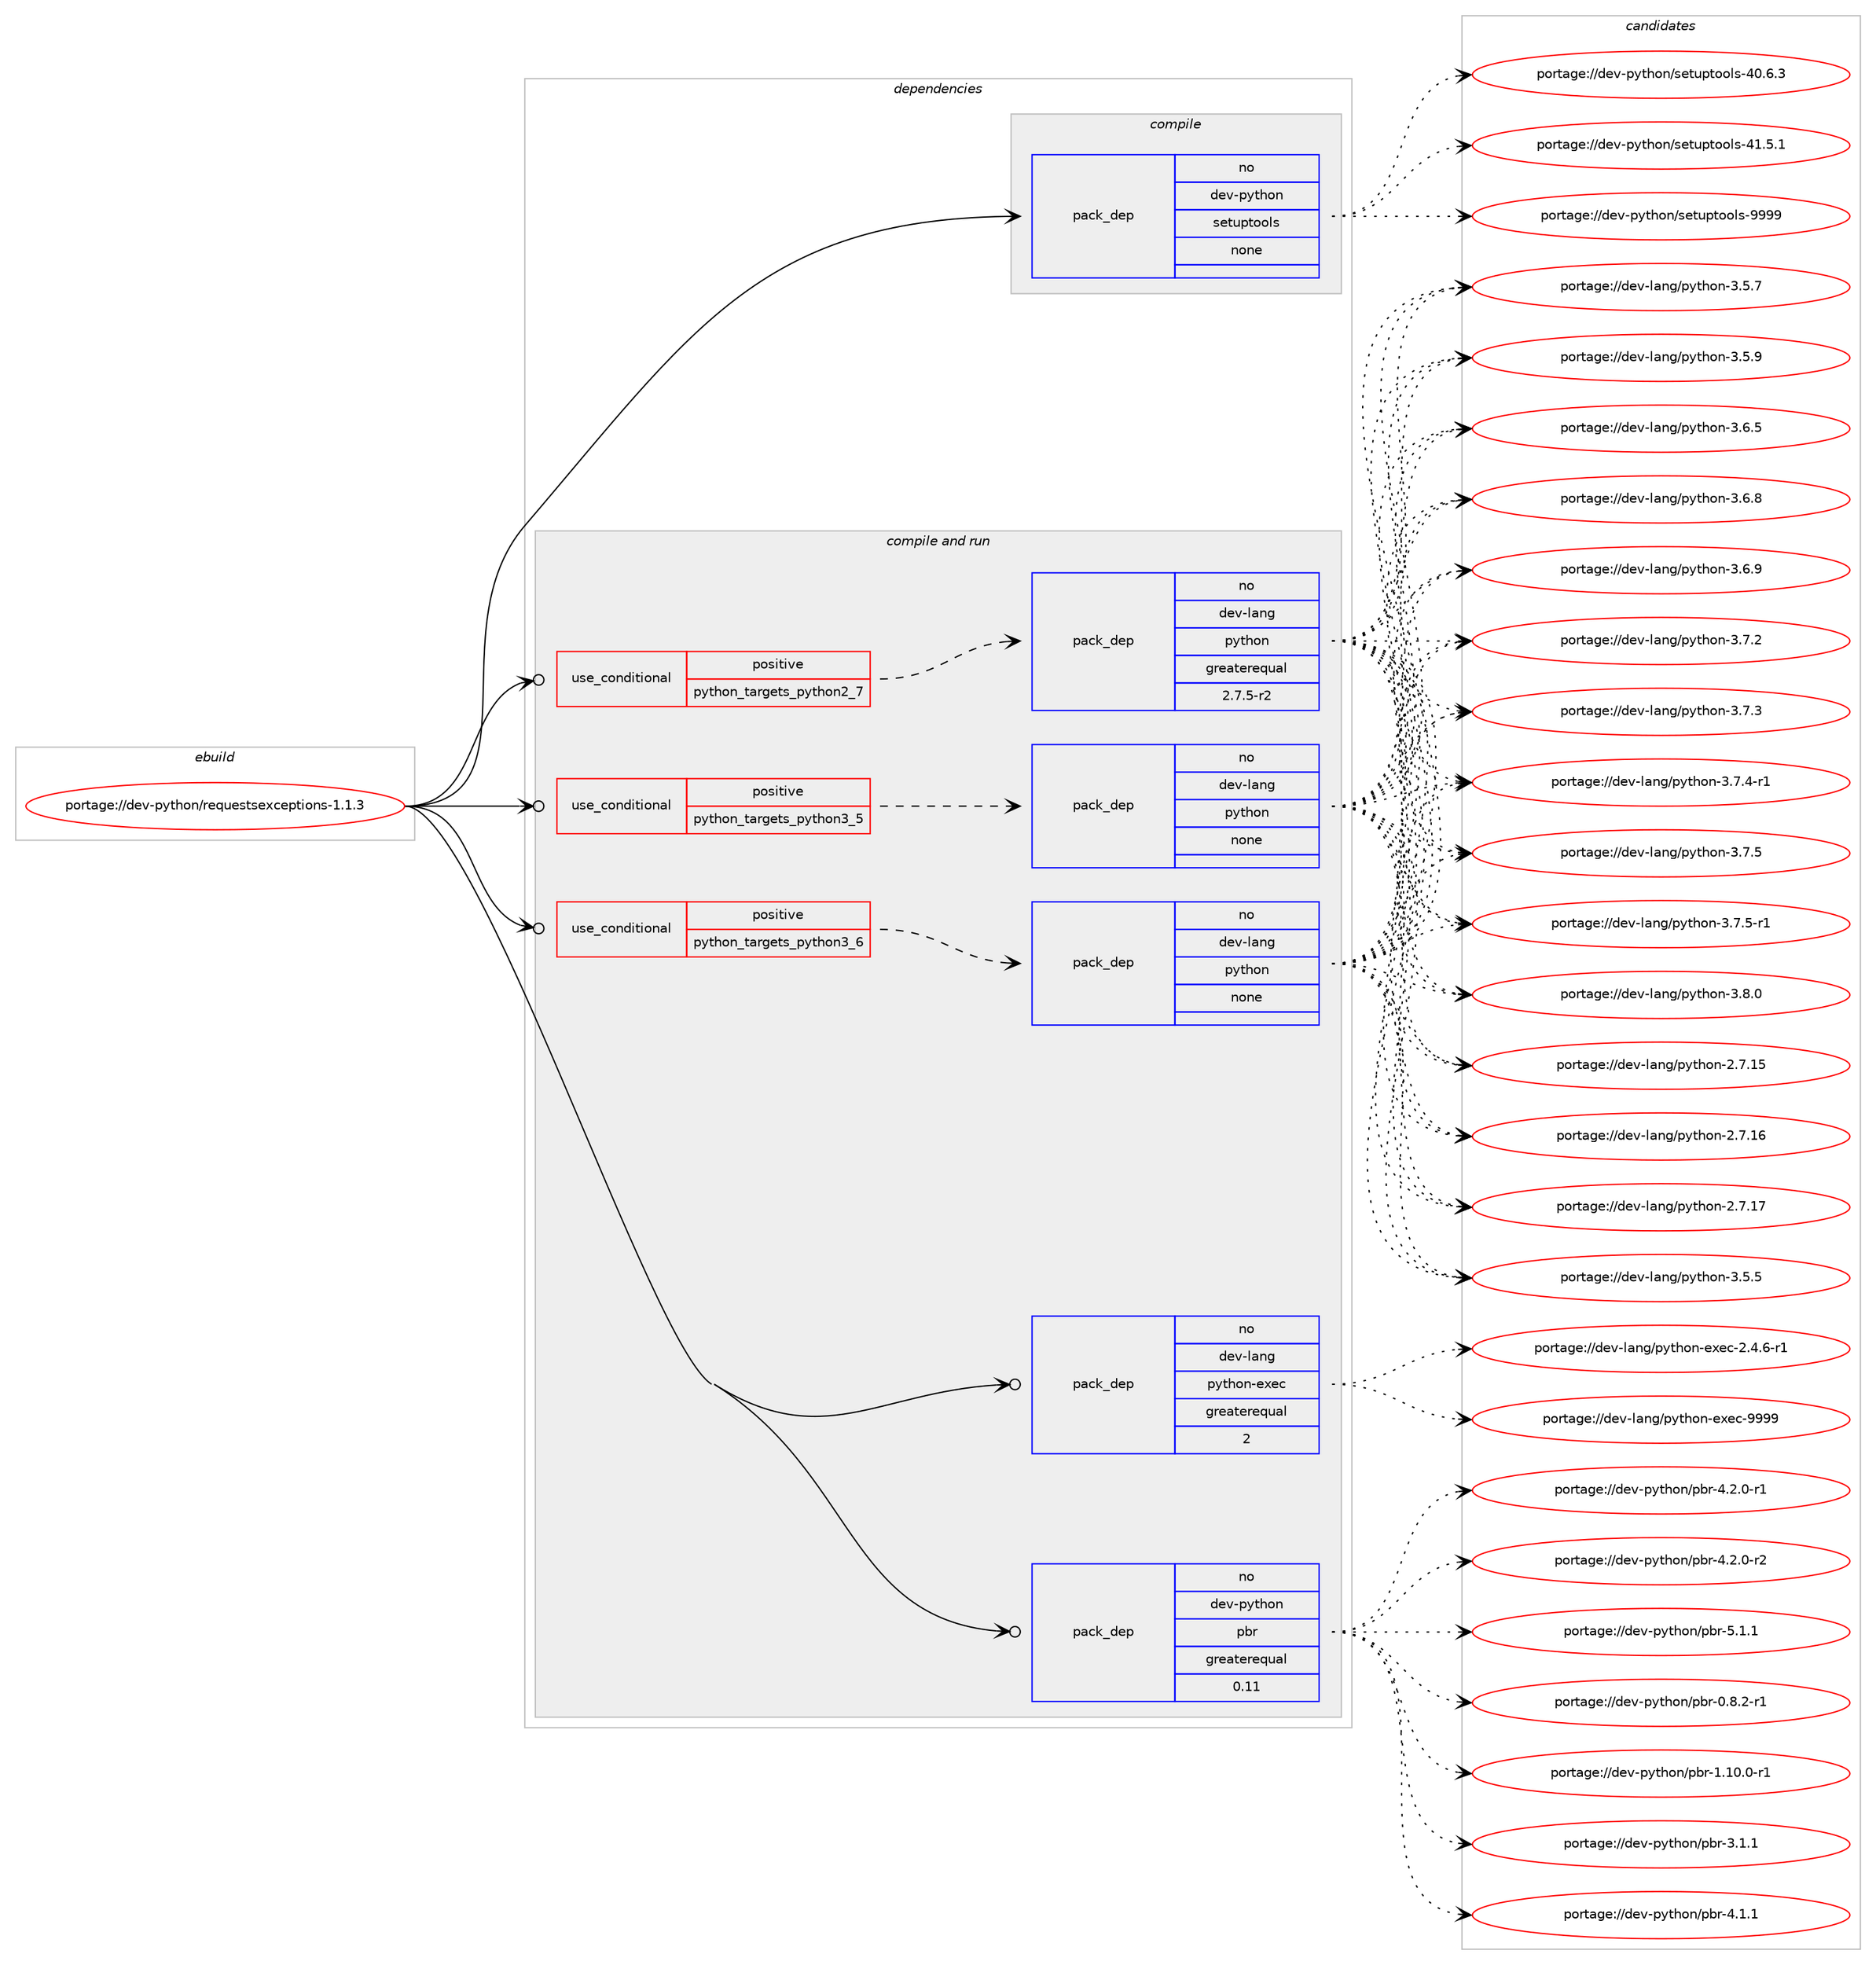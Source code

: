 digraph prolog {

# *************
# Graph options
# *************

newrank=true;
concentrate=true;
compound=true;
graph [rankdir=LR,fontname=Helvetica,fontsize=10,ranksep=1.5];#, ranksep=2.5, nodesep=0.2];
edge  [arrowhead=vee];
node  [fontname=Helvetica,fontsize=10];

# **********
# The ebuild
# **********

subgraph cluster_leftcol {
color=gray;
rank=same;
label=<<i>ebuild</i>>;
id [label="portage://dev-python/requestsexceptions-1.1.3", color=red, width=4, href="../dev-python/requestsexceptions-1.1.3.svg"];
}

# ****************
# The dependencies
# ****************

subgraph cluster_midcol {
color=gray;
label=<<i>dependencies</i>>;
subgraph cluster_compile {
fillcolor="#eeeeee";
style=filled;
label=<<i>compile</i>>;
subgraph pack128967 {
dependency170355 [label=<<TABLE BORDER="0" CELLBORDER="1" CELLSPACING="0" CELLPADDING="4" WIDTH="220"><TR><TD ROWSPAN="6" CELLPADDING="30">pack_dep</TD></TR><TR><TD WIDTH="110">no</TD></TR><TR><TD>dev-python</TD></TR><TR><TD>setuptools</TD></TR><TR><TD>none</TD></TR><TR><TD></TD></TR></TABLE>>, shape=none, color=blue];
}
id:e -> dependency170355:w [weight=20,style="solid",arrowhead="vee"];
}
subgraph cluster_compileandrun {
fillcolor="#eeeeee";
style=filled;
label=<<i>compile and run</i>>;
subgraph cond37985 {
dependency170356 [label=<<TABLE BORDER="0" CELLBORDER="1" CELLSPACING="0" CELLPADDING="4"><TR><TD ROWSPAN="3" CELLPADDING="10">use_conditional</TD></TR><TR><TD>positive</TD></TR><TR><TD>python_targets_python2_7</TD></TR></TABLE>>, shape=none, color=red];
subgraph pack128968 {
dependency170357 [label=<<TABLE BORDER="0" CELLBORDER="1" CELLSPACING="0" CELLPADDING="4" WIDTH="220"><TR><TD ROWSPAN="6" CELLPADDING="30">pack_dep</TD></TR><TR><TD WIDTH="110">no</TD></TR><TR><TD>dev-lang</TD></TR><TR><TD>python</TD></TR><TR><TD>greaterequal</TD></TR><TR><TD>2.7.5-r2</TD></TR></TABLE>>, shape=none, color=blue];
}
dependency170356:e -> dependency170357:w [weight=20,style="dashed",arrowhead="vee"];
}
id:e -> dependency170356:w [weight=20,style="solid",arrowhead="odotvee"];
subgraph cond37986 {
dependency170358 [label=<<TABLE BORDER="0" CELLBORDER="1" CELLSPACING="0" CELLPADDING="4"><TR><TD ROWSPAN="3" CELLPADDING="10">use_conditional</TD></TR><TR><TD>positive</TD></TR><TR><TD>python_targets_python3_5</TD></TR></TABLE>>, shape=none, color=red];
subgraph pack128969 {
dependency170359 [label=<<TABLE BORDER="0" CELLBORDER="1" CELLSPACING="0" CELLPADDING="4" WIDTH="220"><TR><TD ROWSPAN="6" CELLPADDING="30">pack_dep</TD></TR><TR><TD WIDTH="110">no</TD></TR><TR><TD>dev-lang</TD></TR><TR><TD>python</TD></TR><TR><TD>none</TD></TR><TR><TD></TD></TR></TABLE>>, shape=none, color=blue];
}
dependency170358:e -> dependency170359:w [weight=20,style="dashed",arrowhead="vee"];
}
id:e -> dependency170358:w [weight=20,style="solid",arrowhead="odotvee"];
subgraph cond37987 {
dependency170360 [label=<<TABLE BORDER="0" CELLBORDER="1" CELLSPACING="0" CELLPADDING="4"><TR><TD ROWSPAN="3" CELLPADDING="10">use_conditional</TD></TR><TR><TD>positive</TD></TR><TR><TD>python_targets_python3_6</TD></TR></TABLE>>, shape=none, color=red];
subgraph pack128970 {
dependency170361 [label=<<TABLE BORDER="0" CELLBORDER="1" CELLSPACING="0" CELLPADDING="4" WIDTH="220"><TR><TD ROWSPAN="6" CELLPADDING="30">pack_dep</TD></TR><TR><TD WIDTH="110">no</TD></TR><TR><TD>dev-lang</TD></TR><TR><TD>python</TD></TR><TR><TD>none</TD></TR><TR><TD></TD></TR></TABLE>>, shape=none, color=blue];
}
dependency170360:e -> dependency170361:w [weight=20,style="dashed",arrowhead="vee"];
}
id:e -> dependency170360:w [weight=20,style="solid",arrowhead="odotvee"];
subgraph pack128971 {
dependency170362 [label=<<TABLE BORDER="0" CELLBORDER="1" CELLSPACING="0" CELLPADDING="4" WIDTH="220"><TR><TD ROWSPAN="6" CELLPADDING="30">pack_dep</TD></TR><TR><TD WIDTH="110">no</TD></TR><TR><TD>dev-lang</TD></TR><TR><TD>python-exec</TD></TR><TR><TD>greaterequal</TD></TR><TR><TD>2</TD></TR></TABLE>>, shape=none, color=blue];
}
id:e -> dependency170362:w [weight=20,style="solid",arrowhead="odotvee"];
subgraph pack128972 {
dependency170363 [label=<<TABLE BORDER="0" CELLBORDER="1" CELLSPACING="0" CELLPADDING="4" WIDTH="220"><TR><TD ROWSPAN="6" CELLPADDING="30">pack_dep</TD></TR><TR><TD WIDTH="110">no</TD></TR><TR><TD>dev-python</TD></TR><TR><TD>pbr</TD></TR><TR><TD>greaterequal</TD></TR><TR><TD>0.11</TD></TR></TABLE>>, shape=none, color=blue];
}
id:e -> dependency170363:w [weight=20,style="solid",arrowhead="odotvee"];
}
subgraph cluster_run {
fillcolor="#eeeeee";
style=filled;
label=<<i>run</i>>;
}
}

# **************
# The candidates
# **************

subgraph cluster_choices {
rank=same;
color=gray;
label=<<i>candidates</i>>;

subgraph choice128967 {
color=black;
nodesep=1;
choiceportage100101118451121211161041111104711510111611711211611111110811545524846544651 [label="portage://dev-python/setuptools-40.6.3", color=red, width=4,href="../dev-python/setuptools-40.6.3.svg"];
choiceportage100101118451121211161041111104711510111611711211611111110811545524946534649 [label="portage://dev-python/setuptools-41.5.1", color=red, width=4,href="../dev-python/setuptools-41.5.1.svg"];
choiceportage10010111845112121116104111110471151011161171121161111111081154557575757 [label="portage://dev-python/setuptools-9999", color=red, width=4,href="../dev-python/setuptools-9999.svg"];
dependency170355:e -> choiceportage100101118451121211161041111104711510111611711211611111110811545524846544651:w [style=dotted,weight="100"];
dependency170355:e -> choiceportage100101118451121211161041111104711510111611711211611111110811545524946534649:w [style=dotted,weight="100"];
dependency170355:e -> choiceportage10010111845112121116104111110471151011161171121161111111081154557575757:w [style=dotted,weight="100"];
}
subgraph choice128968 {
color=black;
nodesep=1;
choiceportage10010111845108971101034711212111610411111045504655464953 [label="portage://dev-lang/python-2.7.15", color=red, width=4,href="../dev-lang/python-2.7.15.svg"];
choiceportage10010111845108971101034711212111610411111045504655464954 [label="portage://dev-lang/python-2.7.16", color=red, width=4,href="../dev-lang/python-2.7.16.svg"];
choiceportage10010111845108971101034711212111610411111045504655464955 [label="portage://dev-lang/python-2.7.17", color=red, width=4,href="../dev-lang/python-2.7.17.svg"];
choiceportage100101118451089711010347112121116104111110455146534653 [label="portage://dev-lang/python-3.5.5", color=red, width=4,href="../dev-lang/python-3.5.5.svg"];
choiceportage100101118451089711010347112121116104111110455146534655 [label="portage://dev-lang/python-3.5.7", color=red, width=4,href="../dev-lang/python-3.5.7.svg"];
choiceportage100101118451089711010347112121116104111110455146534657 [label="portage://dev-lang/python-3.5.9", color=red, width=4,href="../dev-lang/python-3.5.9.svg"];
choiceportage100101118451089711010347112121116104111110455146544653 [label="portage://dev-lang/python-3.6.5", color=red, width=4,href="../dev-lang/python-3.6.5.svg"];
choiceportage100101118451089711010347112121116104111110455146544656 [label="portage://dev-lang/python-3.6.8", color=red, width=4,href="../dev-lang/python-3.6.8.svg"];
choiceportage100101118451089711010347112121116104111110455146544657 [label="portage://dev-lang/python-3.6.9", color=red, width=4,href="../dev-lang/python-3.6.9.svg"];
choiceportage100101118451089711010347112121116104111110455146554650 [label="portage://dev-lang/python-3.7.2", color=red, width=4,href="../dev-lang/python-3.7.2.svg"];
choiceportage100101118451089711010347112121116104111110455146554651 [label="portage://dev-lang/python-3.7.3", color=red, width=4,href="../dev-lang/python-3.7.3.svg"];
choiceportage1001011184510897110103471121211161041111104551465546524511449 [label="portage://dev-lang/python-3.7.4-r1", color=red, width=4,href="../dev-lang/python-3.7.4-r1.svg"];
choiceportage100101118451089711010347112121116104111110455146554653 [label="portage://dev-lang/python-3.7.5", color=red, width=4,href="../dev-lang/python-3.7.5.svg"];
choiceportage1001011184510897110103471121211161041111104551465546534511449 [label="portage://dev-lang/python-3.7.5-r1", color=red, width=4,href="../dev-lang/python-3.7.5-r1.svg"];
choiceportage100101118451089711010347112121116104111110455146564648 [label="portage://dev-lang/python-3.8.0", color=red, width=4,href="../dev-lang/python-3.8.0.svg"];
dependency170357:e -> choiceportage10010111845108971101034711212111610411111045504655464953:w [style=dotted,weight="100"];
dependency170357:e -> choiceportage10010111845108971101034711212111610411111045504655464954:w [style=dotted,weight="100"];
dependency170357:e -> choiceportage10010111845108971101034711212111610411111045504655464955:w [style=dotted,weight="100"];
dependency170357:e -> choiceportage100101118451089711010347112121116104111110455146534653:w [style=dotted,weight="100"];
dependency170357:e -> choiceportage100101118451089711010347112121116104111110455146534655:w [style=dotted,weight="100"];
dependency170357:e -> choiceportage100101118451089711010347112121116104111110455146534657:w [style=dotted,weight="100"];
dependency170357:e -> choiceportage100101118451089711010347112121116104111110455146544653:w [style=dotted,weight="100"];
dependency170357:e -> choiceportage100101118451089711010347112121116104111110455146544656:w [style=dotted,weight="100"];
dependency170357:e -> choiceportage100101118451089711010347112121116104111110455146544657:w [style=dotted,weight="100"];
dependency170357:e -> choiceportage100101118451089711010347112121116104111110455146554650:w [style=dotted,weight="100"];
dependency170357:e -> choiceportage100101118451089711010347112121116104111110455146554651:w [style=dotted,weight="100"];
dependency170357:e -> choiceportage1001011184510897110103471121211161041111104551465546524511449:w [style=dotted,weight="100"];
dependency170357:e -> choiceportage100101118451089711010347112121116104111110455146554653:w [style=dotted,weight="100"];
dependency170357:e -> choiceportage1001011184510897110103471121211161041111104551465546534511449:w [style=dotted,weight="100"];
dependency170357:e -> choiceportage100101118451089711010347112121116104111110455146564648:w [style=dotted,weight="100"];
}
subgraph choice128969 {
color=black;
nodesep=1;
choiceportage10010111845108971101034711212111610411111045504655464953 [label="portage://dev-lang/python-2.7.15", color=red, width=4,href="../dev-lang/python-2.7.15.svg"];
choiceportage10010111845108971101034711212111610411111045504655464954 [label="portage://dev-lang/python-2.7.16", color=red, width=4,href="../dev-lang/python-2.7.16.svg"];
choiceportage10010111845108971101034711212111610411111045504655464955 [label="portage://dev-lang/python-2.7.17", color=red, width=4,href="../dev-lang/python-2.7.17.svg"];
choiceportage100101118451089711010347112121116104111110455146534653 [label="portage://dev-lang/python-3.5.5", color=red, width=4,href="../dev-lang/python-3.5.5.svg"];
choiceportage100101118451089711010347112121116104111110455146534655 [label="portage://dev-lang/python-3.5.7", color=red, width=4,href="../dev-lang/python-3.5.7.svg"];
choiceportage100101118451089711010347112121116104111110455146534657 [label="portage://dev-lang/python-3.5.9", color=red, width=4,href="../dev-lang/python-3.5.9.svg"];
choiceportage100101118451089711010347112121116104111110455146544653 [label="portage://dev-lang/python-3.6.5", color=red, width=4,href="../dev-lang/python-3.6.5.svg"];
choiceportage100101118451089711010347112121116104111110455146544656 [label="portage://dev-lang/python-3.6.8", color=red, width=4,href="../dev-lang/python-3.6.8.svg"];
choiceportage100101118451089711010347112121116104111110455146544657 [label="portage://dev-lang/python-3.6.9", color=red, width=4,href="../dev-lang/python-3.6.9.svg"];
choiceportage100101118451089711010347112121116104111110455146554650 [label="portage://dev-lang/python-3.7.2", color=red, width=4,href="../dev-lang/python-3.7.2.svg"];
choiceportage100101118451089711010347112121116104111110455146554651 [label="portage://dev-lang/python-3.7.3", color=red, width=4,href="../dev-lang/python-3.7.3.svg"];
choiceportage1001011184510897110103471121211161041111104551465546524511449 [label="portage://dev-lang/python-3.7.4-r1", color=red, width=4,href="../dev-lang/python-3.7.4-r1.svg"];
choiceportage100101118451089711010347112121116104111110455146554653 [label="portage://dev-lang/python-3.7.5", color=red, width=4,href="../dev-lang/python-3.7.5.svg"];
choiceportage1001011184510897110103471121211161041111104551465546534511449 [label="portage://dev-lang/python-3.7.5-r1", color=red, width=4,href="../dev-lang/python-3.7.5-r1.svg"];
choiceportage100101118451089711010347112121116104111110455146564648 [label="portage://dev-lang/python-3.8.0", color=red, width=4,href="../dev-lang/python-3.8.0.svg"];
dependency170359:e -> choiceportage10010111845108971101034711212111610411111045504655464953:w [style=dotted,weight="100"];
dependency170359:e -> choiceportage10010111845108971101034711212111610411111045504655464954:w [style=dotted,weight="100"];
dependency170359:e -> choiceportage10010111845108971101034711212111610411111045504655464955:w [style=dotted,weight="100"];
dependency170359:e -> choiceportage100101118451089711010347112121116104111110455146534653:w [style=dotted,weight="100"];
dependency170359:e -> choiceportage100101118451089711010347112121116104111110455146534655:w [style=dotted,weight="100"];
dependency170359:e -> choiceportage100101118451089711010347112121116104111110455146534657:w [style=dotted,weight="100"];
dependency170359:e -> choiceportage100101118451089711010347112121116104111110455146544653:w [style=dotted,weight="100"];
dependency170359:e -> choiceportage100101118451089711010347112121116104111110455146544656:w [style=dotted,weight="100"];
dependency170359:e -> choiceportage100101118451089711010347112121116104111110455146544657:w [style=dotted,weight="100"];
dependency170359:e -> choiceportage100101118451089711010347112121116104111110455146554650:w [style=dotted,weight="100"];
dependency170359:e -> choiceportage100101118451089711010347112121116104111110455146554651:w [style=dotted,weight="100"];
dependency170359:e -> choiceportage1001011184510897110103471121211161041111104551465546524511449:w [style=dotted,weight="100"];
dependency170359:e -> choiceportage100101118451089711010347112121116104111110455146554653:w [style=dotted,weight="100"];
dependency170359:e -> choiceportage1001011184510897110103471121211161041111104551465546534511449:w [style=dotted,weight="100"];
dependency170359:e -> choiceportage100101118451089711010347112121116104111110455146564648:w [style=dotted,weight="100"];
}
subgraph choice128970 {
color=black;
nodesep=1;
choiceportage10010111845108971101034711212111610411111045504655464953 [label="portage://dev-lang/python-2.7.15", color=red, width=4,href="../dev-lang/python-2.7.15.svg"];
choiceportage10010111845108971101034711212111610411111045504655464954 [label="portage://dev-lang/python-2.7.16", color=red, width=4,href="../dev-lang/python-2.7.16.svg"];
choiceportage10010111845108971101034711212111610411111045504655464955 [label="portage://dev-lang/python-2.7.17", color=red, width=4,href="../dev-lang/python-2.7.17.svg"];
choiceportage100101118451089711010347112121116104111110455146534653 [label="portage://dev-lang/python-3.5.5", color=red, width=4,href="../dev-lang/python-3.5.5.svg"];
choiceportage100101118451089711010347112121116104111110455146534655 [label="portage://dev-lang/python-3.5.7", color=red, width=4,href="../dev-lang/python-3.5.7.svg"];
choiceportage100101118451089711010347112121116104111110455146534657 [label="portage://dev-lang/python-3.5.9", color=red, width=4,href="../dev-lang/python-3.5.9.svg"];
choiceportage100101118451089711010347112121116104111110455146544653 [label="portage://dev-lang/python-3.6.5", color=red, width=4,href="../dev-lang/python-3.6.5.svg"];
choiceportage100101118451089711010347112121116104111110455146544656 [label="portage://dev-lang/python-3.6.8", color=red, width=4,href="../dev-lang/python-3.6.8.svg"];
choiceportage100101118451089711010347112121116104111110455146544657 [label="portage://dev-lang/python-3.6.9", color=red, width=4,href="../dev-lang/python-3.6.9.svg"];
choiceportage100101118451089711010347112121116104111110455146554650 [label="portage://dev-lang/python-3.7.2", color=red, width=4,href="../dev-lang/python-3.7.2.svg"];
choiceportage100101118451089711010347112121116104111110455146554651 [label="portage://dev-lang/python-3.7.3", color=red, width=4,href="../dev-lang/python-3.7.3.svg"];
choiceportage1001011184510897110103471121211161041111104551465546524511449 [label="portage://dev-lang/python-3.7.4-r1", color=red, width=4,href="../dev-lang/python-3.7.4-r1.svg"];
choiceportage100101118451089711010347112121116104111110455146554653 [label="portage://dev-lang/python-3.7.5", color=red, width=4,href="../dev-lang/python-3.7.5.svg"];
choiceportage1001011184510897110103471121211161041111104551465546534511449 [label="portage://dev-lang/python-3.7.5-r1", color=red, width=4,href="../dev-lang/python-3.7.5-r1.svg"];
choiceportage100101118451089711010347112121116104111110455146564648 [label="portage://dev-lang/python-3.8.0", color=red, width=4,href="../dev-lang/python-3.8.0.svg"];
dependency170361:e -> choiceportage10010111845108971101034711212111610411111045504655464953:w [style=dotted,weight="100"];
dependency170361:e -> choiceportage10010111845108971101034711212111610411111045504655464954:w [style=dotted,weight="100"];
dependency170361:e -> choiceportage10010111845108971101034711212111610411111045504655464955:w [style=dotted,weight="100"];
dependency170361:e -> choiceportage100101118451089711010347112121116104111110455146534653:w [style=dotted,weight="100"];
dependency170361:e -> choiceportage100101118451089711010347112121116104111110455146534655:w [style=dotted,weight="100"];
dependency170361:e -> choiceportage100101118451089711010347112121116104111110455146534657:w [style=dotted,weight="100"];
dependency170361:e -> choiceportage100101118451089711010347112121116104111110455146544653:w [style=dotted,weight="100"];
dependency170361:e -> choiceportage100101118451089711010347112121116104111110455146544656:w [style=dotted,weight="100"];
dependency170361:e -> choiceportage100101118451089711010347112121116104111110455146544657:w [style=dotted,weight="100"];
dependency170361:e -> choiceportage100101118451089711010347112121116104111110455146554650:w [style=dotted,weight="100"];
dependency170361:e -> choiceportage100101118451089711010347112121116104111110455146554651:w [style=dotted,weight="100"];
dependency170361:e -> choiceportage1001011184510897110103471121211161041111104551465546524511449:w [style=dotted,weight="100"];
dependency170361:e -> choiceportage100101118451089711010347112121116104111110455146554653:w [style=dotted,weight="100"];
dependency170361:e -> choiceportage1001011184510897110103471121211161041111104551465546534511449:w [style=dotted,weight="100"];
dependency170361:e -> choiceportage100101118451089711010347112121116104111110455146564648:w [style=dotted,weight="100"];
}
subgraph choice128971 {
color=black;
nodesep=1;
choiceportage10010111845108971101034711212111610411111045101120101994550465246544511449 [label="portage://dev-lang/python-exec-2.4.6-r1", color=red, width=4,href="../dev-lang/python-exec-2.4.6-r1.svg"];
choiceportage10010111845108971101034711212111610411111045101120101994557575757 [label="portage://dev-lang/python-exec-9999", color=red, width=4,href="../dev-lang/python-exec-9999.svg"];
dependency170362:e -> choiceportage10010111845108971101034711212111610411111045101120101994550465246544511449:w [style=dotted,weight="100"];
dependency170362:e -> choiceportage10010111845108971101034711212111610411111045101120101994557575757:w [style=dotted,weight="100"];
}
subgraph choice128972 {
color=black;
nodesep=1;
choiceportage1001011184511212111610411111047112981144548465646504511449 [label="portage://dev-python/pbr-0.8.2-r1", color=red, width=4,href="../dev-python/pbr-0.8.2-r1.svg"];
choiceportage100101118451121211161041111104711298114454946494846484511449 [label="portage://dev-python/pbr-1.10.0-r1", color=red, width=4,href="../dev-python/pbr-1.10.0-r1.svg"];
choiceportage100101118451121211161041111104711298114455146494649 [label="portage://dev-python/pbr-3.1.1", color=red, width=4,href="../dev-python/pbr-3.1.1.svg"];
choiceportage100101118451121211161041111104711298114455246494649 [label="portage://dev-python/pbr-4.1.1", color=red, width=4,href="../dev-python/pbr-4.1.1.svg"];
choiceportage1001011184511212111610411111047112981144552465046484511449 [label="portage://dev-python/pbr-4.2.0-r1", color=red, width=4,href="../dev-python/pbr-4.2.0-r1.svg"];
choiceportage1001011184511212111610411111047112981144552465046484511450 [label="portage://dev-python/pbr-4.2.0-r2", color=red, width=4,href="../dev-python/pbr-4.2.0-r2.svg"];
choiceportage100101118451121211161041111104711298114455346494649 [label="portage://dev-python/pbr-5.1.1", color=red, width=4,href="../dev-python/pbr-5.1.1.svg"];
dependency170363:e -> choiceportage1001011184511212111610411111047112981144548465646504511449:w [style=dotted,weight="100"];
dependency170363:e -> choiceportage100101118451121211161041111104711298114454946494846484511449:w [style=dotted,weight="100"];
dependency170363:e -> choiceportage100101118451121211161041111104711298114455146494649:w [style=dotted,weight="100"];
dependency170363:e -> choiceportage100101118451121211161041111104711298114455246494649:w [style=dotted,weight="100"];
dependency170363:e -> choiceportage1001011184511212111610411111047112981144552465046484511449:w [style=dotted,weight="100"];
dependency170363:e -> choiceportage1001011184511212111610411111047112981144552465046484511450:w [style=dotted,weight="100"];
dependency170363:e -> choiceportage100101118451121211161041111104711298114455346494649:w [style=dotted,weight="100"];
}
}

}
